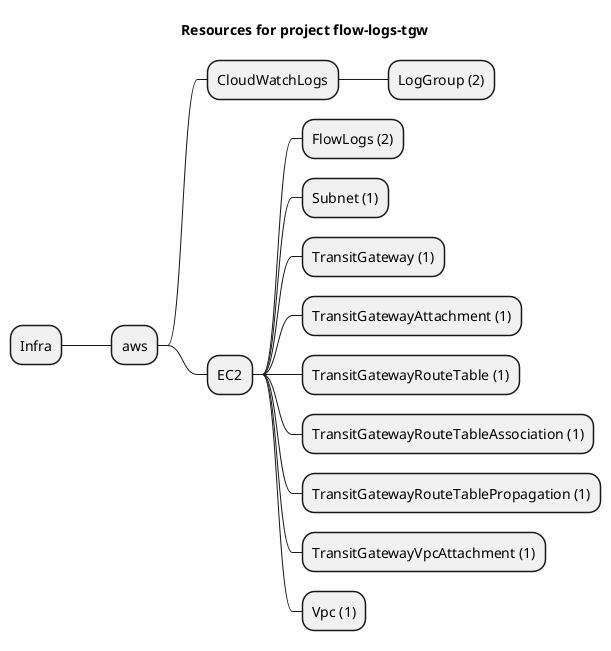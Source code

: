@startmindmap
title Resources for project flow-logs-tgw
skinparam monochrome true
+ Infra
++ aws
+++ CloudWatchLogs
++++ LogGroup (2)
+++ EC2
++++ FlowLogs (2)
++++ Subnet (1)
++++ TransitGateway (1)
++++ TransitGatewayAttachment (1)
++++ TransitGatewayRouteTable (1)
++++ TransitGatewayRouteTableAssociation (1)
++++ TransitGatewayRouteTablePropagation (1)
++++ TransitGatewayVpcAttachment (1)
++++ Vpc (1)
@endmindmap